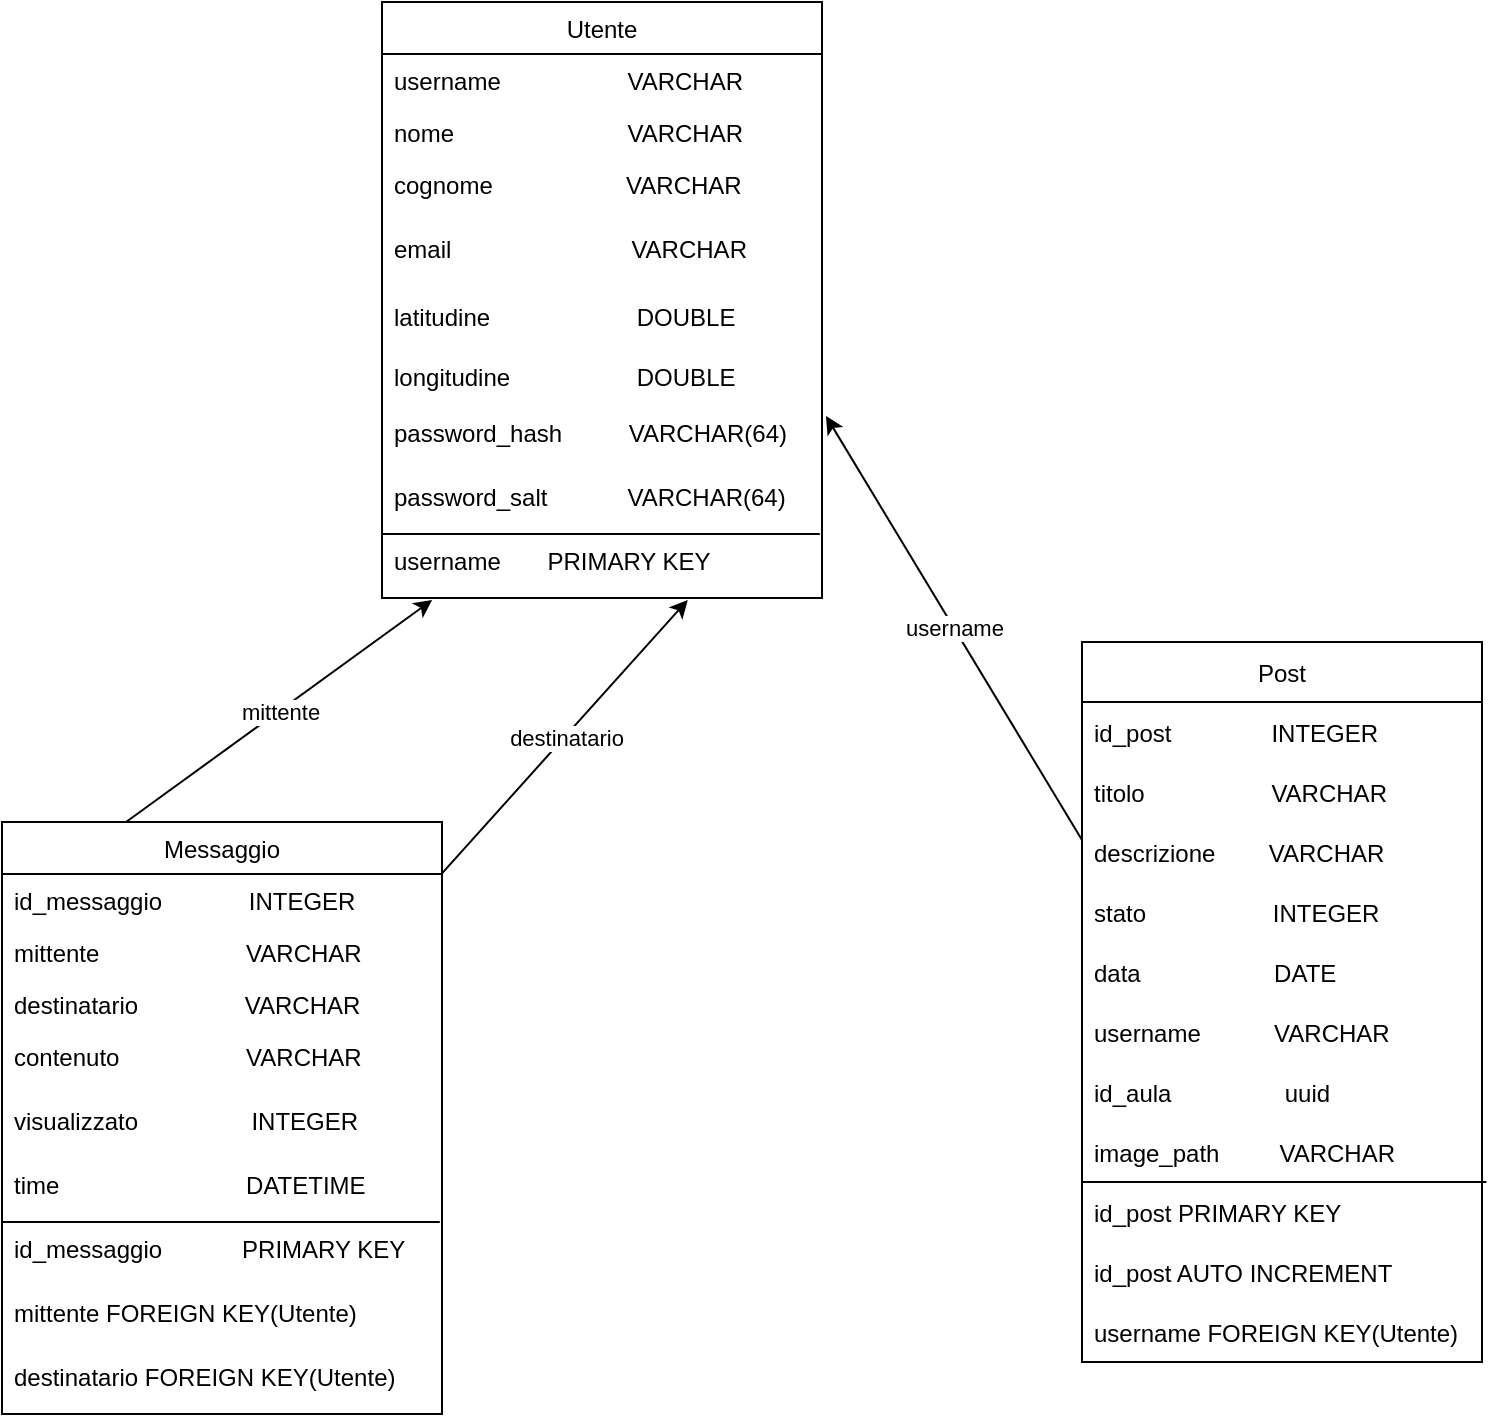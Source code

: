 <mxfile>
    <diagram id="nHoU_lVzV553aNZsDFFI" name="Page-1">
        <mxGraphModel dx="1102" dy="489" grid="1" gridSize="10" guides="1" tooltips="1" connect="1" arrows="1" fold="1" page="1" pageScale="1" pageWidth="1169" pageHeight="1654" math="0" shadow="0">
            <root>
                <mxCell id="0"/>
                <mxCell id="1" parent="0"/>
                <mxCell id="i0KfqlZrcmJo91HGpX53-33" value="Post" style="swimlane;fontStyle=0;childLayout=stackLayout;horizontal=1;startSize=30;horizontalStack=0;resizeParent=1;resizeParentMax=0;resizeLast=0;collapsible=1;marginBottom=0;" parent="1" vertex="1">
                    <mxGeometry x="700" y="360" width="200" height="360" as="geometry"/>
                </mxCell>
                <mxCell id="i0KfqlZrcmJo91HGpX53-34" value="id_post               INTEGER" style="text;strokeColor=none;fillColor=none;align=left;verticalAlign=middle;spacingLeft=4;spacingRight=4;overflow=hidden;points=[[0,0.5],[1,0.5]];portConstraint=eastwest;rotatable=0;" parent="i0KfqlZrcmJo91HGpX53-33" vertex="1">
                    <mxGeometry y="30" width="200" height="30" as="geometry"/>
                </mxCell>
                <mxCell id="i0KfqlZrcmJo91HGpX53-35" value="titolo                   VARCHAR" style="text;strokeColor=none;fillColor=none;align=left;verticalAlign=middle;spacingLeft=4;spacingRight=4;overflow=hidden;points=[[0,0.5],[1,0.5]];portConstraint=eastwest;rotatable=0;" parent="i0KfqlZrcmJo91HGpX53-33" vertex="1">
                    <mxGeometry y="60" width="200" height="30" as="geometry"/>
                </mxCell>
                <mxCell id="i0KfqlZrcmJo91HGpX53-36" value="descrizione        VARCHAR" style="text;strokeColor=none;fillColor=none;align=left;verticalAlign=middle;spacingLeft=4;spacingRight=4;overflow=hidden;points=[[0,0.5],[1,0.5]];portConstraint=eastwest;rotatable=0;" parent="i0KfqlZrcmJo91HGpX53-33" vertex="1">
                    <mxGeometry y="90" width="200" height="30" as="geometry"/>
                </mxCell>
                <mxCell id="i0KfqlZrcmJo91HGpX53-41" value="" style="endArrow=none;html=1;rounded=0;entryX=1.011;entryY=0;entryDx=0;entryDy=0;entryPerimeter=0;exitX=0;exitY=0;exitDx=0;exitDy=0;exitPerimeter=0;" parent="i0KfqlZrcmJo91HGpX53-33" source="i0KfqlZrcmJo91HGpX53-38" target="i0KfqlZrcmJo91HGpX53-38" edge="1">
                    <mxGeometry width="50" height="50" relative="1" as="geometry">
                        <mxPoint x="49" y="150" as="sourcePoint"/>
                        <mxPoint x="99" y="100" as="targetPoint"/>
                    </mxGeometry>
                </mxCell>
                <mxCell id="jszhMf59xLd283hbZoes-16" value="stato                   INTEGER" style="text;strokeColor=none;fillColor=none;align=left;verticalAlign=middle;spacingLeft=4;spacingRight=4;overflow=hidden;points=[[0,0.5],[1,0.5]];portConstraint=eastwest;rotatable=0;" parent="i0KfqlZrcmJo91HGpX53-33" vertex="1">
                    <mxGeometry y="120" width="200" height="30" as="geometry"/>
                </mxCell>
                <mxCell id="jszhMf59xLd283hbZoes-17" value="data                    DATE" style="text;strokeColor=none;fillColor=none;align=left;verticalAlign=middle;spacingLeft=4;spacingRight=4;overflow=hidden;points=[[0,0.5],[1,0.5]];portConstraint=eastwest;rotatable=0;" parent="i0KfqlZrcmJo91HGpX53-33" vertex="1">
                    <mxGeometry y="150" width="200" height="30" as="geometry"/>
                </mxCell>
                <mxCell id="i0KfqlZrcmJo91HGpX53-39" value="username           VARCHAR" style="text;strokeColor=none;fillColor=none;align=left;verticalAlign=middle;spacingLeft=4;spacingRight=4;overflow=hidden;points=[[0,0.5],[1,0.5]];portConstraint=eastwest;rotatable=0;" parent="i0KfqlZrcmJo91HGpX53-33" vertex="1">
                    <mxGeometry y="180" width="200" height="30" as="geometry"/>
                </mxCell>
                <mxCell id="i0KfqlZrcmJo91HGpX53-61" value="id_aula                 uuid" style="text;strokeColor=none;fillColor=none;align=left;verticalAlign=middle;spacingLeft=4;spacingRight=4;overflow=hidden;points=[[0,0.5],[1,0.5]];portConstraint=eastwest;rotatable=0;" parent="i0KfqlZrcmJo91HGpX53-33" vertex="1">
                    <mxGeometry y="210" width="200" height="30" as="geometry"/>
                </mxCell>
                <mxCell id="7" value="image_path         VARCHAR" style="text;strokeColor=none;fillColor=none;align=left;verticalAlign=middle;spacingLeft=4;spacingRight=4;overflow=hidden;points=[[0,0.5],[1,0.5]];portConstraint=eastwest;rotatable=0;" parent="i0KfqlZrcmJo91HGpX53-33" vertex="1">
                    <mxGeometry y="240" width="200" height="30" as="geometry"/>
                </mxCell>
                <mxCell id="i0KfqlZrcmJo91HGpX53-38" value="id_post PRIMARY KEY" style="text;strokeColor=none;fillColor=none;align=left;verticalAlign=middle;spacingLeft=4;spacingRight=4;overflow=hidden;points=[[0,0.5],[1,0.5]];portConstraint=eastwest;rotatable=0;" parent="i0KfqlZrcmJo91HGpX53-33" vertex="1">
                    <mxGeometry y="270" width="200" height="30" as="geometry"/>
                </mxCell>
                <mxCell id="-RiZe8H1-vzslDBVhZve-3" value="id_post AUTO INCREMENT" style="text;strokeColor=none;fillColor=none;align=left;verticalAlign=middle;spacingLeft=4;spacingRight=4;overflow=hidden;points=[[0,0.5],[1,0.5]];portConstraint=eastwest;rotatable=0;" parent="i0KfqlZrcmJo91HGpX53-33" vertex="1">
                    <mxGeometry y="300" width="200" height="30" as="geometry"/>
                </mxCell>
                <mxCell id="i0KfqlZrcmJo91HGpX53-37" value="username FOREIGN KEY(Utente)" style="text;strokeColor=none;fillColor=none;align=left;verticalAlign=middle;spacingLeft=4;spacingRight=4;overflow=hidden;points=[[0,0.5],[1,0.5]];portConstraint=eastwest;rotatable=0;" parent="i0KfqlZrcmJo91HGpX53-33" vertex="1">
                    <mxGeometry y="330" width="200" height="30" as="geometry"/>
                </mxCell>
                <mxCell id="i0KfqlZrcmJo91HGpX53-43" value="Utente" style="swimlane;fontStyle=0;childLayout=stackLayout;horizontal=1;startSize=26;fillColor=none;horizontalStack=0;resizeParent=1;resizeParentMax=0;resizeLast=0;collapsible=1;marginBottom=0;" parent="1" vertex="1">
                    <mxGeometry x="350" y="40" width="220" height="298" as="geometry"/>
                </mxCell>
                <mxCell id="i0KfqlZrcmJo91HGpX53-44" value="username                   VARCHAR" style="text;strokeColor=none;fillColor=none;align=left;verticalAlign=top;spacingLeft=4;spacingRight=4;overflow=hidden;rotatable=0;points=[[0,0.5],[1,0.5]];portConstraint=eastwest;" parent="i0KfqlZrcmJo91HGpX53-43" vertex="1">
                    <mxGeometry y="26" width="220" height="26" as="geometry"/>
                </mxCell>
                <mxCell id="i0KfqlZrcmJo91HGpX53-45" value="nome                          VARCHAR" style="text;strokeColor=none;fillColor=none;align=left;verticalAlign=top;spacingLeft=4;spacingRight=4;overflow=hidden;rotatable=0;points=[[0,0.5],[1,0.5]];portConstraint=eastwest;" parent="i0KfqlZrcmJo91HGpX53-43" vertex="1">
                    <mxGeometry y="52" width="220" height="26" as="geometry"/>
                </mxCell>
                <mxCell id="i0KfqlZrcmJo91HGpX53-46" value="cognome                    VARCHAR" style="text;strokeColor=none;fillColor=none;align=left;verticalAlign=top;spacingLeft=4;spacingRight=4;overflow=hidden;rotatable=0;points=[[0,0.5],[1,0.5]];portConstraint=eastwest;" parent="i0KfqlZrcmJo91HGpX53-43" vertex="1">
                    <mxGeometry y="78" width="220" height="32" as="geometry"/>
                </mxCell>
                <mxCell id="jszhMf59xLd283hbZoes-19" value="email                           VARCHAR" style="text;strokeColor=none;fillColor=none;align=left;verticalAlign=top;spacingLeft=4;spacingRight=4;overflow=hidden;rotatable=0;points=[[0,0.5],[1,0.5]];portConstraint=eastwest;" parent="i0KfqlZrcmJo91HGpX53-43" vertex="1">
                    <mxGeometry y="110" width="220" height="32" as="geometry"/>
                </mxCell>
                <mxCell id="NYSMwgO44VDJFwEb6TRX-18" value="latitudine                      DOUBLE" style="text;strokeColor=none;fillColor=none;align=left;verticalAlign=middle;spacingLeft=4;spacingRight=4;overflow=hidden;points=[[0,0.5],[1,0.5]];portConstraint=eastwest;rotatable=0;" parent="i0KfqlZrcmJo91HGpX53-43" vertex="1">
                    <mxGeometry y="142" width="220" height="30" as="geometry"/>
                </mxCell>
                <mxCell id="NYSMwgO44VDJFwEb6TRX-19" value="longitudine                   DOUBLE" style="text;strokeColor=none;fillColor=none;align=left;verticalAlign=middle;spacingLeft=4;spacingRight=4;overflow=hidden;points=[[0,0.5],[1,0.5]];portConstraint=eastwest;rotatable=0;" parent="i0KfqlZrcmJo91HGpX53-43" vertex="1">
                    <mxGeometry y="172" width="220" height="30" as="geometry"/>
                </mxCell>
                <mxCell id="BhORIbuuXpV9KM4GgQ5l-2" value="password_hash          VARCHAR(64)" style="text;strokeColor=none;fillColor=none;align=left;verticalAlign=top;spacingLeft=4;spacingRight=4;overflow=hidden;rotatable=0;points=[[0,0.5],[1,0.5]];portConstraint=eastwest;" parent="i0KfqlZrcmJo91HGpX53-43" vertex="1">
                    <mxGeometry y="202" width="220" height="32" as="geometry"/>
                </mxCell>
                <mxCell id="2" value="password_salt            VARCHAR(64)" style="text;strokeColor=none;fillColor=none;align=left;verticalAlign=top;spacingLeft=4;spacingRight=4;overflow=hidden;rotatable=0;points=[[0,0.5],[1,0.5]];portConstraint=eastwest;" parent="i0KfqlZrcmJo91HGpX53-43" vertex="1">
                    <mxGeometry y="234" width="220" height="32" as="geometry"/>
                </mxCell>
                <mxCell id="i0KfqlZrcmJo91HGpX53-52" value="" style="endArrow=none;html=1;rounded=0;entryX=0.995;entryY=0;entryDx=0;entryDy=0;entryPerimeter=0;exitX=0;exitY=0;exitDx=0;exitDy=0;exitPerimeter=0;" parent="i0KfqlZrcmJo91HGpX53-43" source="i0KfqlZrcmJo91HGpX53-49" target="i0KfqlZrcmJo91HGpX53-49" edge="1">
                    <mxGeometry width="50" height="50" relative="1" as="geometry">
                        <mxPoint x="40" y="142" as="sourcePoint"/>
                        <mxPoint x="90" y="92" as="targetPoint"/>
                    </mxGeometry>
                </mxCell>
                <mxCell id="i0KfqlZrcmJo91HGpX53-49" value="username       PRIMARY KEY" style="text;strokeColor=none;fillColor=none;align=left;verticalAlign=top;spacingLeft=4;spacingRight=4;overflow=hidden;rotatable=0;points=[[0,0.5],[1,0.5]];portConstraint=eastwest;" parent="i0KfqlZrcmJo91HGpX53-43" vertex="1">
                    <mxGeometry y="266" width="220" height="32" as="geometry"/>
                </mxCell>
                <mxCell id="i0KfqlZrcmJo91HGpX53-75" value="" style="endArrow=classic;html=1;rounded=0;entryX=1.009;entryY=0.156;entryDx=0;entryDy=0;exitX=0;exitY=0.3;exitDx=0;exitDy=0;exitPerimeter=0;entryPerimeter=0;" parent="1" source="i0KfqlZrcmJo91HGpX53-36" target="BhORIbuuXpV9KM4GgQ5l-2" edge="1">
                    <mxGeometry relative="1" as="geometry">
                        <mxPoint x="900" y="210" as="sourcePoint"/>
                        <mxPoint x="740" y="279" as="targetPoint"/>
                    </mxGeometry>
                </mxCell>
                <mxCell id="i0KfqlZrcmJo91HGpX53-76" value="username" style="edgeLabel;resizable=0;html=1;align=center;verticalAlign=middle;" parent="i0KfqlZrcmJo91HGpX53-75" connectable="0" vertex="1">
                    <mxGeometry relative="1" as="geometry"/>
                </mxCell>
                <mxCell id="NYSMwgO44VDJFwEb6TRX-1" value="Messaggio" style="swimlane;fontStyle=0;childLayout=stackLayout;horizontal=1;startSize=26;fillColor=none;horizontalStack=0;resizeParent=1;resizeParentMax=0;resizeLast=0;collapsible=1;marginBottom=0;" parent="1" vertex="1">
                    <mxGeometry x="160" y="450" width="220" height="296" as="geometry"/>
                </mxCell>
                <mxCell id="NYSMwgO44VDJFwEb6TRX-10" value="id_messaggio             INTEGER" style="text;strokeColor=none;fillColor=none;align=left;verticalAlign=top;spacingLeft=4;spacingRight=4;overflow=hidden;rotatable=0;points=[[0,0.5],[1,0.5]];portConstraint=eastwest;" parent="NYSMwgO44VDJFwEb6TRX-1" vertex="1">
                    <mxGeometry y="26" width="220" height="26" as="geometry"/>
                </mxCell>
                <mxCell id="NYSMwgO44VDJFwEb6TRX-2" value="mittente                      VARCHAR" style="text;strokeColor=none;fillColor=none;align=left;verticalAlign=top;spacingLeft=4;spacingRight=4;overflow=hidden;rotatable=0;points=[[0,0.5],[1,0.5]];portConstraint=eastwest;" parent="NYSMwgO44VDJFwEb6TRX-1" vertex="1">
                    <mxGeometry y="52" width="220" height="26" as="geometry"/>
                </mxCell>
                <mxCell id="NYSMwgO44VDJFwEb6TRX-3" value="destinatario                VARCHAR" style="text;strokeColor=none;fillColor=none;align=left;verticalAlign=top;spacingLeft=4;spacingRight=4;overflow=hidden;rotatable=0;points=[[0,0.5],[1,0.5]];portConstraint=eastwest;" parent="NYSMwgO44VDJFwEb6TRX-1" vertex="1">
                    <mxGeometry y="78" width="220" height="26" as="geometry"/>
                </mxCell>
                <mxCell id="NYSMwgO44VDJFwEb6TRX-4" value="contenuto                   VARCHAR" style="text;strokeColor=none;fillColor=none;align=left;verticalAlign=top;spacingLeft=4;spacingRight=4;overflow=hidden;rotatable=0;points=[[0,0.5],[1,0.5]];portConstraint=eastwest;" parent="NYSMwgO44VDJFwEb6TRX-1" vertex="1">
                    <mxGeometry y="104" width="220" height="32" as="geometry"/>
                </mxCell>
                <mxCell id="3" value="visualizzato                 INTEGER" style="text;strokeColor=none;fillColor=none;align=left;verticalAlign=top;spacingLeft=4;spacingRight=4;overflow=hidden;rotatable=0;points=[[0,0.5],[1,0.5]];portConstraint=eastwest;" parent="NYSMwgO44VDJFwEb6TRX-1" vertex="1">
                    <mxGeometry y="136" width="220" height="32" as="geometry"/>
                </mxCell>
                <mxCell id="NYSMwgO44VDJFwEb6TRX-5" value="time                            DATETIME" style="text;strokeColor=none;fillColor=none;align=left;verticalAlign=top;spacingLeft=4;spacingRight=4;overflow=hidden;rotatable=0;points=[[0,0.5],[1,0.5]];portConstraint=eastwest;" parent="NYSMwgO44VDJFwEb6TRX-1" vertex="1">
                    <mxGeometry y="168" width="220" height="32" as="geometry"/>
                </mxCell>
                <mxCell id="NYSMwgO44VDJFwEb6TRX-8" value="" style="endArrow=none;html=1;rounded=0;entryX=0.995;entryY=0;entryDx=0;entryDy=0;entryPerimeter=0;exitX=0;exitY=0;exitDx=0;exitDy=0;exitPerimeter=0;" parent="NYSMwgO44VDJFwEb6TRX-1" source="NYSMwgO44VDJFwEb6TRX-9" target="NYSMwgO44VDJFwEb6TRX-9" edge="1">
                    <mxGeometry width="50" height="50" relative="1" as="geometry">
                        <mxPoint x="40" y="142" as="sourcePoint"/>
                        <mxPoint x="90" y="92" as="targetPoint"/>
                    </mxGeometry>
                </mxCell>
                <mxCell id="NYSMwgO44VDJFwEb6TRX-9" value="id_messaggio            PRIMARY KEY" style="text;strokeColor=none;fillColor=none;align=left;verticalAlign=top;spacingLeft=4;spacingRight=4;overflow=hidden;rotatable=0;points=[[0,0.5],[1,0.5]];portConstraint=eastwest;" parent="NYSMwgO44VDJFwEb6TRX-1" vertex="1">
                    <mxGeometry y="200" width="220" height="32" as="geometry"/>
                </mxCell>
                <mxCell id="4" value="mittente FOREIGN KEY(Utente)" style="text;strokeColor=none;fillColor=none;align=left;verticalAlign=top;spacingLeft=4;spacingRight=4;overflow=hidden;rotatable=0;points=[[0,0.5],[1,0.5]];portConstraint=eastwest;" parent="NYSMwgO44VDJFwEb6TRX-1" vertex="1">
                    <mxGeometry y="232" width="220" height="32" as="geometry"/>
                </mxCell>
                <mxCell id="6" value="destinatario FOREIGN KEY(Utente)" style="text;strokeColor=none;fillColor=none;align=left;verticalAlign=top;spacingLeft=4;spacingRight=4;overflow=hidden;rotatable=0;points=[[0,0.5],[1,0.5]];portConstraint=eastwest;" parent="NYSMwgO44VDJFwEb6TRX-1" vertex="1">
                    <mxGeometry y="264" width="220" height="32" as="geometry"/>
                </mxCell>
                <mxCell id="NYSMwgO44VDJFwEb6TRX-11" value="" style="endArrow=classic;html=1;rounded=0;entryX=0.695;entryY=1.031;entryDx=0;entryDy=0;entryPerimeter=0;" parent="1" source="NYSMwgO44VDJFwEb6TRX-1" target="i0KfqlZrcmJo91HGpX53-49" edge="1">
                    <mxGeometry relative="1" as="geometry">
                        <mxPoint x="640" y="429" as="sourcePoint"/>
                        <mxPoint x="360" y="370" as="targetPoint"/>
                    </mxGeometry>
                </mxCell>
                <mxCell id="NYSMwgO44VDJFwEb6TRX-12" value="destinatario" style="edgeLabel;resizable=0;html=1;align=center;verticalAlign=middle;" parent="NYSMwgO44VDJFwEb6TRX-11" connectable="0" vertex="1">
                    <mxGeometry relative="1" as="geometry"/>
                </mxCell>
                <mxCell id="NYSMwgO44VDJFwEb6TRX-13" value="" style="endArrow=classic;html=1;rounded=0;entryX=0.114;entryY=1.031;entryDx=0;entryDy=0;exitX=0.282;exitY=0;exitDx=0;exitDy=0;exitPerimeter=0;entryPerimeter=0;" parent="1" source="NYSMwgO44VDJFwEb6TRX-1" target="i0KfqlZrcmJo91HGpX53-49" edge="1">
                    <mxGeometry relative="1" as="geometry">
                        <mxPoint x="410" y="439" as="sourcePoint"/>
                        <mxPoint x="130" y="380" as="targetPoint"/>
                    </mxGeometry>
                </mxCell>
                <mxCell id="NYSMwgO44VDJFwEb6TRX-14" value="mittente" style="edgeLabel;resizable=0;html=1;align=center;verticalAlign=middle;" parent="NYSMwgO44VDJFwEb6TRX-13" connectable="0" vertex="1">
                    <mxGeometry relative="1" as="geometry"/>
                </mxCell>
            </root>
        </mxGraphModel>
    </diagram>
</mxfile>